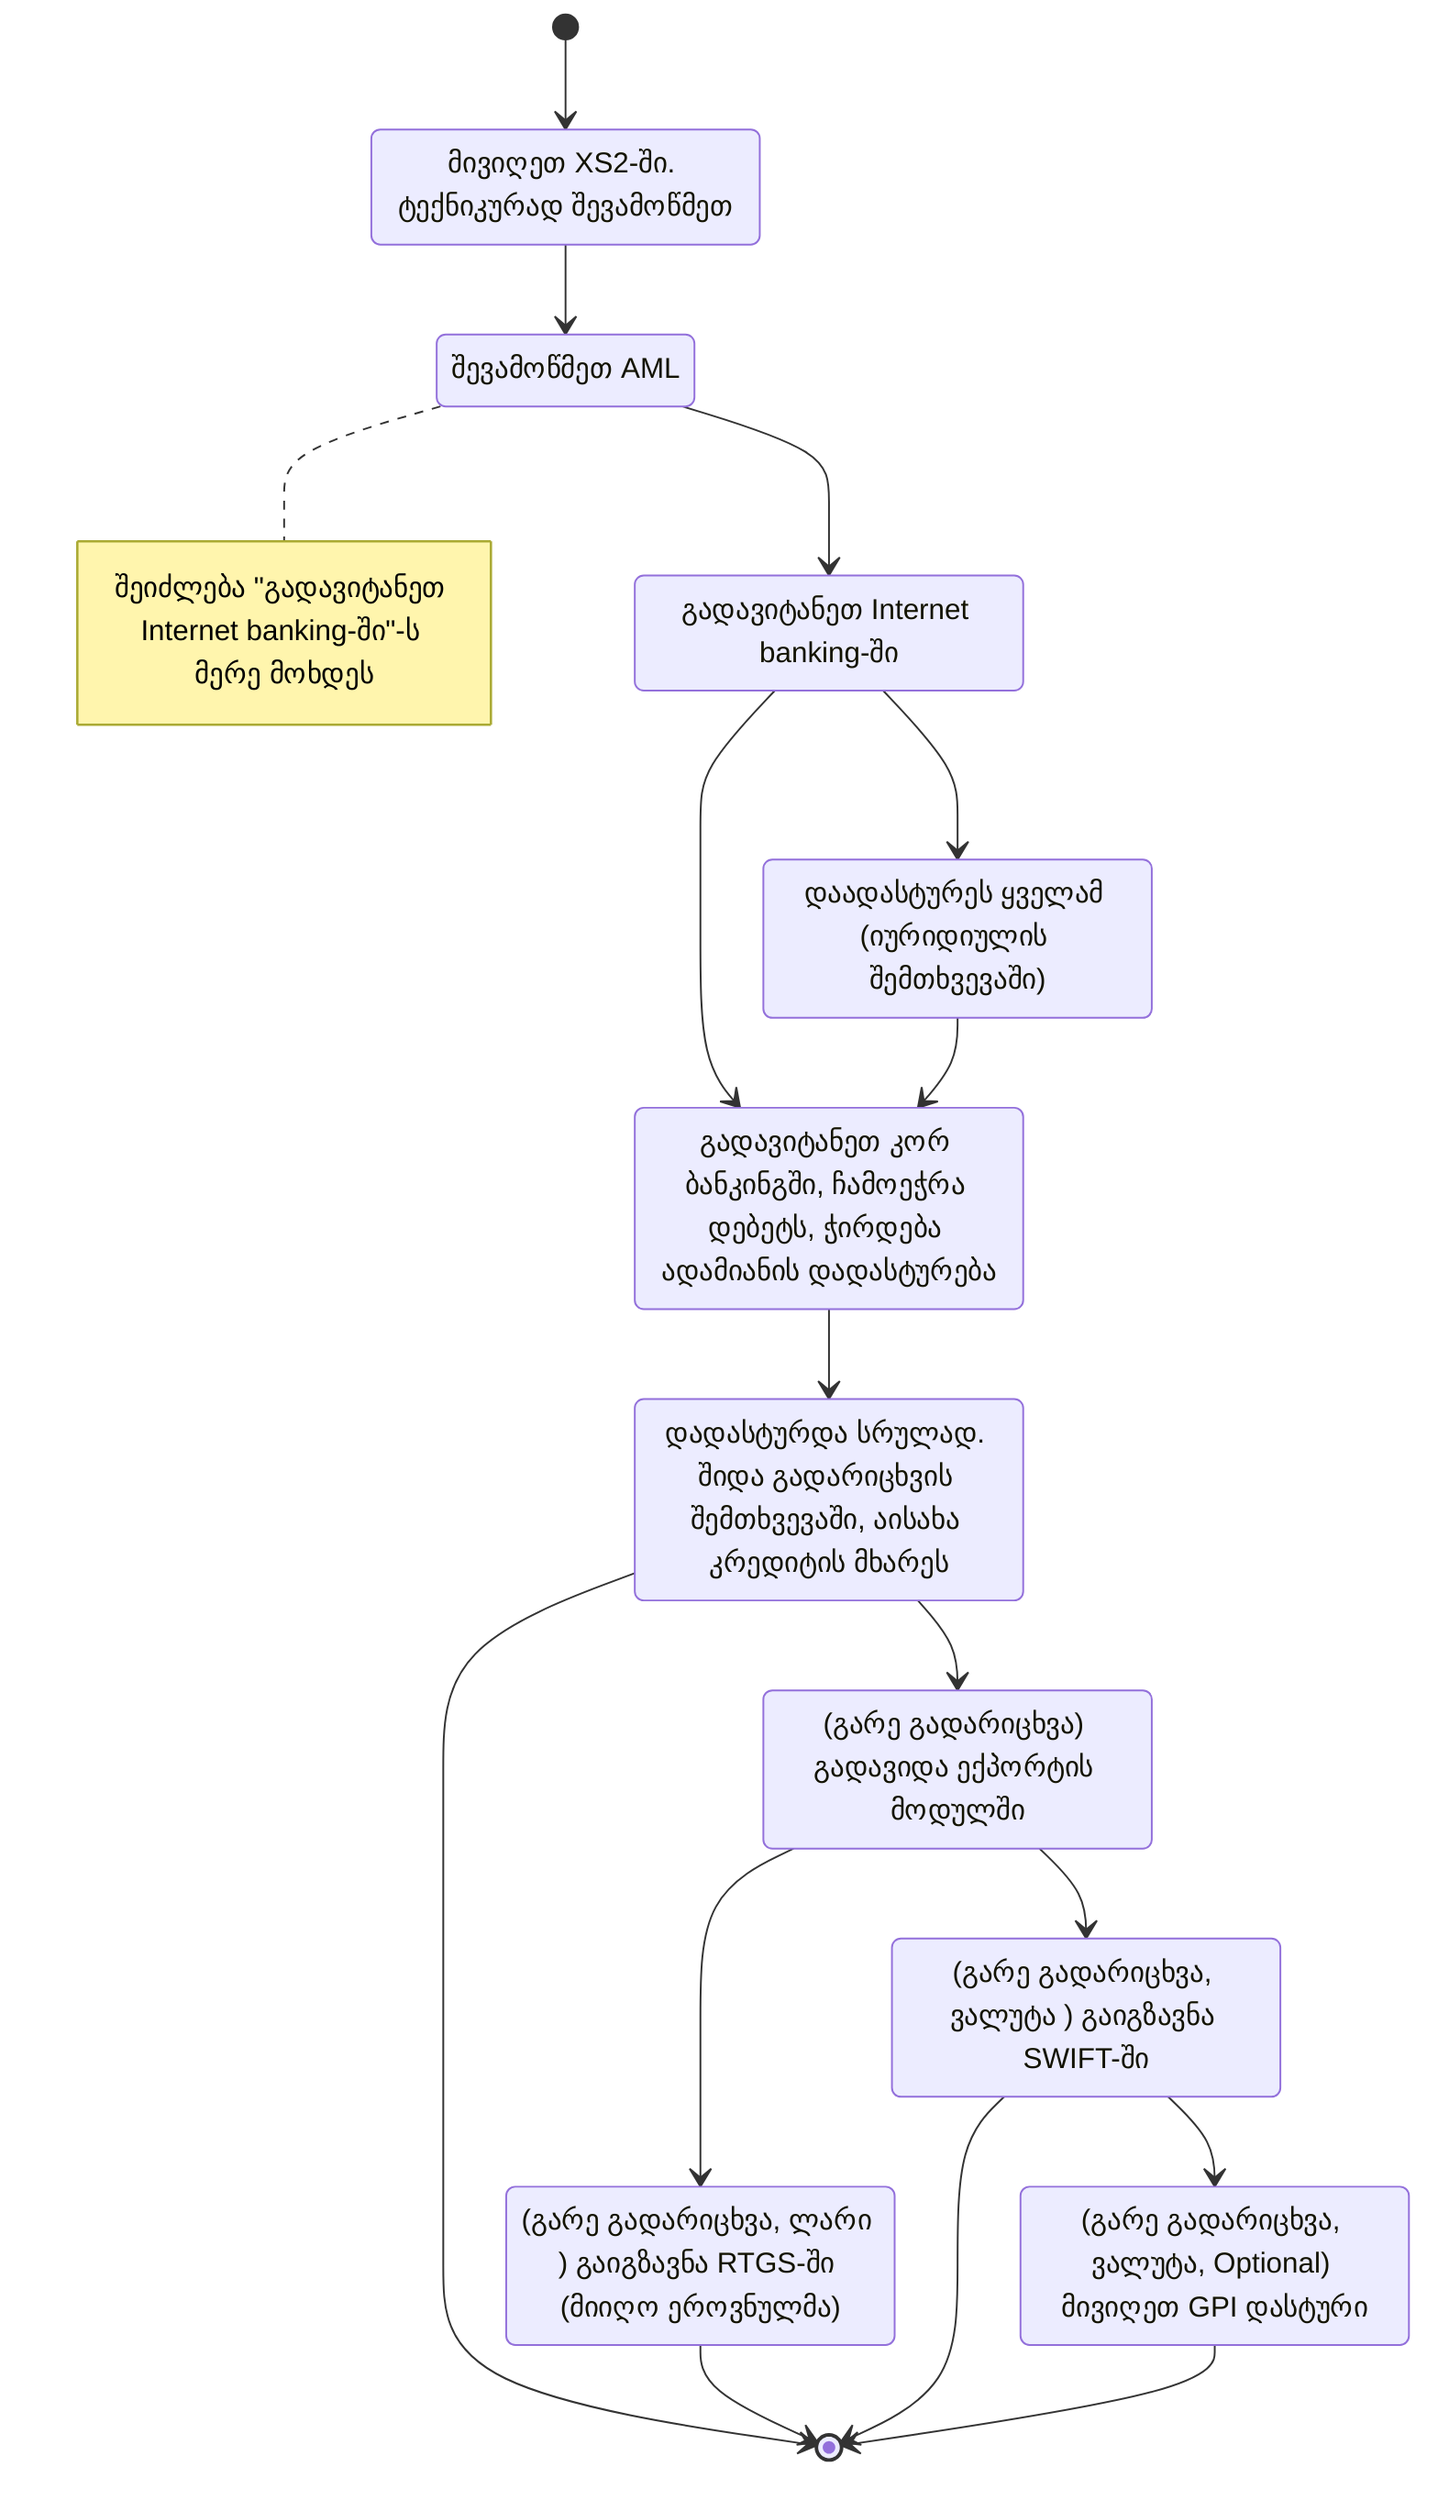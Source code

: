stateDiagram-v2
    state "მივიღეთ XS2-ში. ტექნიკურად შევამოწმეთ" as Accepted_by_xs2
    state "შევამოწმეთ AML" as Aml_checked
        note right of Aml_checked
            შეიძლება "გადავიტანეთ Internet banking-ში"-ს მერე მოხდეს
        end note
    state "გადავიტანეთ Internet banking-ში" as Added
    state "გადავიტანეთ კორ ბანკინგში, ჩამოეჭრა დებეტს, ჭირდება ადამიანის დადასტურება" as InCb
    state "დაადასტურეს ყველამ (იურიდიულის შემთხვევაში)" as InCbNeedsAuthz
    state "დადასტურდა სრულად. შიდა გადარიცხვის შემთხვევაში, აისახა კრედიტის მხარეს" as Authorized
    state "(გარე გადარიცხვა) გადავიდა ექპორტის მოდულში" as InExpModule
    state "(გარე გადარიცხვა, ლარი ) გაიგზავნა RTGS-ში (მიიღო ეროვნულმა)" as InRtgs
    state "(გარე გადარიცხვა, ვალუტა ) გაიგზავნა SWIFT-ში" as InSwift
    state "(გარე გადარიცხვა, ვალუტა, Optional) მივიღეთ GPI დასტური" as GpiAuthorized

    [*] --> Accepted_by_xs2
    Accepted_by_xs2 --> Aml_checked
    Aml_checked -->  Added
    Added --> InCbNeedsAuthz
    Added --> InCb
    InCbNeedsAuthz --> InCb
    InCb --> Authorized
    Authorized --> InExpModule
    InExpModule --> InRtgs
    InExpModule --> InSwift
    InSwift --> GpiAuthorized
    
    Authorized --> [*]
    InRtgs --> [*]
    InSwift  --> [*]
    GpiAuthorized--> [*]
